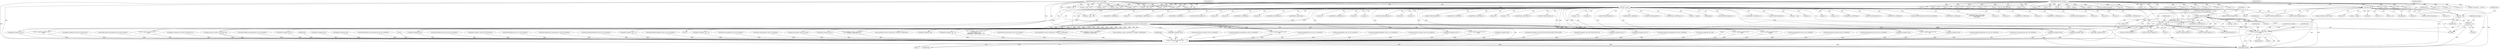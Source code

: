 digraph "0_tcpdump_13d52e9c0e7caf7e6325b0051bc90a49968be67f@pointer" {
"1002570" [label="(Call,print_unknown_data(ndo, tptr, \"\n\t      \", tlen))"];
"1000126" [label="(MethodParameterIn,netdissect_options *ndo)"];
"1000142" [label="(Call,tptr = pptr)"];
"1000128" [label="(MethodParameterIn,const u_char *pptr)"];
"1002454" [label="(Call,tptr +=5)"];
"1002413" [label="(Call,ND_TCHECK2(tptr[0], 5))"];
"1002457" [label="(Call,tlen -= 5)"];
"1002428" [label="(Call,tlen = len)"];
"1000129" [label="(MethodParameterIn,u_int len)"];
"1000145" [label="(Call,tlen=len)"];
"1002927" [label="(Call,print_unknown_data(ndo, pptr, \"\n\t    \", len))"];
"1001698" [label="(Call,len == BGP_MP_NLRI_MINSIZE)"];
"1001584" [label="(Call,decode_labeled_vpn_clnp_prefix(ndo, tptr, buf, sizeof(buf)))"];
"1002554" [label="(Call,ipaddr_string(ndo, tptr))"];
"1001641" [label="(Call,tptr = pptr + len)"];
"1002580" [label="(Call,tlen = len)"];
"1000471" [label="(Call,len % 4)"];
"1000362" [label="(Call,len != 0)"];
"1001047" [label="(Call,ipaddr_string(ndo, tptr+BGP_VPN_RD_LEN+4))"];
"1000598" [label="(Call,ipaddr_string(ndo, tptr))"];
"1002169" [label="(Call,ND_TCHECK2(tptr[0], 2))"];
"1000977" [label="(Call,isonsap_string(ndo, tptr, tlen))"];
"1002127" [label="(Call,print_unknown_data(ndo, tptr-3, \"\n\t    \", tlen))"];
"1002706" [label="(Call,len < 2)"];
"1000682" [label="(Call,print_unknown_data(ndo, tptr, \"\n\t    \", tlen))"];
"1002737" [label="(Call,len < alenlen)"];
"1002930" [label="(Literal,\"\n\t    \")"];
"1002866" [label="(Call,EXTRACT_32BITS(tptr))"];
"1002274" [label="(Call,EXTRACT_32BITS(tptr+2))"];
"1000385" [label="(Call,ND_TCHECK2(tptr[0], len))"];
"1002458" [label="(Identifier,tlen)"];
"1002931" [label="(Identifier,len)"];
"1002076" [label="(Call,decode_multicast_vpn(ndo, tptr, buf, sizeof(buf)))"];
"1002749" [label="(Call,len -= alenlen)"];
"1001764" [label="(Call,decode_labeled_prefix4(ndo, tptr, len, buf, sizeof(buf)))"];
"1002892" [label="(Call,ND_TCHECK2(*pptr,len))"];
"1002326" [label="(Call,tptr+6)"];
"1001633" [label="(Call,print_unknown_data(ndo, tptr, \"\n\t    \", tlen))"];
"1002653" [label="(Call,print_unknown_data(ndo, tptr,\"\n\t      \", length))"];
"1002139" [label="(Call,pptr + len)"];
"1000909" [label="(Call,ip6addr_string(ndo, tptr+BGP_VPN_RD_LEN))"];
"1002449" [label="(Call,EXTRACT_24BITS(tptr+2))"];
"1001804" [label="(Call,decode_labeled_vpn_prefix4(ndo, tptr, buf, sizeof(buf)))"];
"1001408" [label="(Call,decode_prefix6(ndo, tptr, len, buf, sizeof(buf)))"];
"1002603" [label="(Call,tptr += 3)"];
"1000567" [label="(Call,ipaddr_string(ndo, tptr))"];
"1002375" [label="(Call,EXTRACT_16BITS(tptr+4))"];
"1000486" [label="(Call,ND_TCHECK2(tptr[0], 4))"];
"1000147" [label="(Identifier,len)"];
"1002575" [label="(ControlStructure,break;)"];
"1002137" [label="(Call,tptr = pptr + len)"];
"1002681" [label="(Call,as_printf(ndo, astostr, sizeof(astostr), EXTRACT_32BITS(tptr)))"];
"1002405" [label="(Call,tptr +=8)"];
"1000208" [label="(Call,pptr + len)"];
"1002223" [label="(Call,tptr+4)"];
"1002666" [label="(Call,ND_TCHECK2(tptr[0], 4))"];
"1000481" [label="(Call,tlen>0)"];
"1002413" [label="(Call,ND_TCHECK2(tptr[0], 5))"];
"1000190" [label="(Call,!len)"];
"1000129" [label="(MethodParameterIn,u_int len)"];
"1000573" [label="(Call,len % 4)"];
"1002476" [label="(Call,ipaddr_string(ndo, tptr))"];
"1000126" [label="(MethodParameterIn,netdissect_options *ndo)"];
"1001665" [label="(Call,EXTRACT_16BITS(tptr))"];
"1000445" [label="(Call,ND_TCHECK2(tptr[0], 8))"];
"1002242" [label="(Call,EXTRACT_16BITS(tptr+6))"];
"1000456" [label="(Call,as_printf(ndo, astostr, sizeof(astostr), EXTRACT_32BITS(tptr)))"];
"1002658" [label="(Call,tptr += length)"];
"1002410" [label="(Block,)"];
"1002450" [label="(Call,tptr+2)"];
"1000587" [label="(Call,ND_TCHECK2(tptr[0], 4))"];
"1002599" [label="(Call,EXTRACT_16BITS(tptr+1))"];
"1000321" [label="(Call,ND_TCHECK2(tptr[0], 4))"];
"1001115" [label="(Call,tptr += tlen)"];
"1002387" [label="(Call,tptr+2)"];
"1002417" [label="(Literal,5)"];
"1002879" [label="(Call,len > 12)"];
"1002107" [label="(Call,ND_TCHECK2(*(tptr-3),tlen))"];
"1002261" [label="(Call,tptr+2)"];
"1002164" [label="(Call,tlen>0)"];
"1002661" [label="(Call,tlen -= length)"];
"1000542" [label="(Call,tptr +=4)"];
"1000583" [label="(Call,tlen>0)"];
"1002691" [label="(Call,len -=4)"];
"1002686" [label="(Call,EXTRACT_32BITS(tptr))"];
"1001091" [label="(Call,ND_TCHECK2(tptr[0], tlen))"];
"1002497" [label="(Call,ipaddr_string(ndo, tptr))"];
"1002588" [label="(Call,ND_TCHECK2(tptr[0], 3))"];
"1002852" [label="(Call,len > 0)"];
"1000461" [label="(Call,EXTRACT_32BITS(tptr))"];
"1002454" [label="(Call,tptr +=5)"];
"1002419" [label="(Identifier,tunnel_type)"];
"1000338" [label="(Call,len != 4)"];
"1002534" [label="(Call,ipaddr_string(ndo, tptr))"];
"1001520" [label="(Call,decode_labeled_vpn_l2(ndo, tptr, buf, sizeof(buf)))"];
"1002500" [label="(Call,ipaddr_string(ndo, tptr+4))"];
"1001658" [label="(Call,ND_TCHECK2(tptr[0], BGP_MP_NLRI_MINSIZE))"];
"1002723" [label="(Call,len -= 2)"];
"1002887" [label="(Call,len -= 12)"];
"1002922" [label="(Block,)"];
"1002927" [label="(Call,print_unknown_data(ndo, pptr, \"\n\t    \", len))"];
"1001312" [label="(Call,decode_rt_routing_info(ndo, tptr, buf, sizeof(buf)))"];
"1002672" [label="(Call,len < 4)"];
"1002461" [label="(Identifier,tunnel_type)"];
"1001110" [label="(Call,print_unknown_data(ndo, tptr, \"\n\t    \", tlen))"];
"1002572" [label="(Identifier,tptr)"];
"1001280" [label="(Call,decode_labeled_vpn_prefix4(ndo, tptr, buf, sizeof(buf)))"];
"1002828" [label="(Call,len -= alen)"];
"1002928" [label="(Identifier,ndo)"];
"1002455" [label="(Identifier,tptr)"];
"1002429" [label="(Identifier,tlen)"];
"1000376" [label="(Call,len != 8)"];
"1000767" [label="(Call,ipaddr_string(ndo, tptr))"];
"1000622" [label="(Call,EXTRACT_16BITS(tptr))"];
"1000539" [label="(Call,tlen -=4)"];
"1001711" [label="(Call,pptr + len)"];
"1000861" [label="(Call,ip6addr_string(ndo, tptr))"];
"1002012" [label="(Call,decode_labeled_vpn_clnp_prefix(ndo, tptr, buf, sizeof(buf)))"];
"1000421" [label="(Call,as_printf(ndo, astostr, sizeof(astostr),\n\t\t\tEXTRACT_32BITS(tptr)))"];
"1000170" [label="(Call,tok2str(bgp_origin_values,\n\t\t\t\t\t\t\"Unknown Origin Typecode\",\n\t\t\t\t\t\ttptr[0]))"];
"1002933" [label="(Literal,1)"];
"1000436" [label="(Call,len != 8)"];
"1002818" [label="(Call,bgp_attr_print(ndo, atype, tptr, alen))"];
"1002600" [label="(Call,tptr+1)"];
"1002255" [label="(Call,as_printf(ndo, astostr, sizeof(astostr),\n\t\t\t    EXTRACT_32BITS(tptr+2)))"];
"1000373" [label="(Call,len != 6)"];
"1002316" [label="(Call,ipaddr_string(ndo, tptr+2))"];
"1000153" [label="(Call,len != 1)"];
"1002570" [label="(Call,print_unknown_data(ndo, tptr, \"\n\t      \", tlen))"];
"1000149" [label="(Identifier,atype)"];
"1002218" [label="(Call,tptr+4)"];
"1001948" [label="(Call,decode_labeled_vpn_l2(ndo, tptr, buf, sizeof(buf)))"];
"1000428" [label="(Call,ipaddr_string(ndo, tptr + 4))"];
"1000130" [label="(Block,)"];
"1000493" [label="(Call,EXTRACT_32BITS(tptr))"];
"1002523" [label="(Call,ND_TCHECK2(tptr[0], 8))"];
"1002937" [label="(MethodReturn,RET)"];
"1000258" [label="(Call,as_printf(ndo, astostr, sizeof(astostr),\n\t\t\t\tas_size == 2 ?\n\t\t\t\tEXTRACT_16BITS(&tptr[2 + i]) :\n\t\t\t\tEXTRACT_32BITS(&tptr[2 + i])))"];
"1002465" [label="(Call,ND_TCHECK2(tptr[0], 8))"];
"1002367" [label="(Call,tptr+2)"];
"1000180" [label="(Call,len % 2)"];
"1002302" [label="(Call,ipaddr_string(ndo, tptr+2))"];
"1002217" [label="(Call,EXTRACT_32BITS(tptr+4))"];
"1000815" [label="(Call,ipaddr_string(ndo, tptr+BGP_VPN_RD_LEN))"];
"1001724" [label="(Call,decode_prefix4(ndo, tptr, len, buf, sizeof(buf)))"];
"1001643" [label="(Call,pptr + len)"];
"1000347" [label="(Call,ND_TCHECK2(tptr[0], 4))"];
"1002915" [label="(Call,ndo->ndo_vflag > 1 && len)"];
"1000143" [label="(Identifier,tptr)"];
"1002239" [label="(Call,tptr+2)"];
"1001448" [label="(Call,decode_labeled_prefix6(ndo, tptr, len, buf, sizeof(buf)))"];
"1000146" [label="(Identifier,tlen)"];
"1001980" [label="(Call,decode_clnp_prefix(ndo, tptr, buf, sizeof(buf)))"];
"1000312" [label="(Call,len != 4)"];
"1000408" [label="(Call,ipaddr_string(ndo, tptr + 2))"];
"1002507" [label="(Call,ND_TCHECK2(tptr[0], 4))"];
"1002237" [label="(Call,ipaddr_string(ndo, tptr+2))"];
"1001187" [label="(Call,pptr + len)"];
"1002569" [label="(Block,)"];
"1002343" [label="(Call,tptr+6)"];
"1002304" [label="(Call,tptr+2)"];
"1002428" [label="(Call,tlen = len)"];
"1002264" [label="(Call,EXTRACT_16BITS(tptr+6))"];
"1001552" [label="(Call,decode_clnp_prefix(ndo, tptr, buf, sizeof(buf)))"];
"1000391" [label="(Call,len == 6)"];
"1002574" [label="(Identifier,tlen)"];
"1001916" [label="(Call,decode_labeled_vpn_prefix6(ndo, tptr, buf, sizeof(buf)))"];
"1000142" [label="(Call,tptr = pptr)"];
"1002176" [label="(Call,EXTRACT_16BITS(tptr))"];
"1002571" [label="(Identifier,ndo)"];
"1002908" [label="(Call,print_unknown_data(ndo, pptr, \"\n\t    \", len))"];
"1002109" [label="(Call,tptr-3)"];
"1002212" [label="(Call,EXTRACT_16BITS(tptr+2))"];
"1002372" [label="(Call,tptr+3)"];
"1001240" [label="(Call,decode_labeled_prefix4(ndo, tptr, len, buf, sizeof(buf)))"];
"1000426" [label="(Call,EXTRACT_32BITS(tptr))"];
"1000463" [label="(Call,ipaddr_string(ndo, tptr + 4))"];
"1000615" [label="(Call,ND_TCHECK2(tptr[0], 3))"];
"1001376" [label="(Call,decode_mdt_vpn_nlri(ndo, tptr, buf, sizeof(buf)))"];
"1002929" [label="(Identifier,pptr)"];
"1001344" [label="(Call,decode_multicast_vpn(ndo, tptr, buf, sizeof(buf)))"];
"1002402" [label="(Call,tlen -=8)"];
"1001488" [label="(Call,decode_labeled_vpn_prefix6(ndo, tptr, buf, sizeof(buf)))"];
"1002243" [label="(Call,tptr+6)"];
"1002486" [label="(Call,ND_TCHECK2(tptr[0], 8))"];
"1001200" [label="(Call,decode_prefix4(ndo, tptr, len, buf, sizeof(buf)))"];
"1002543" [label="(Call,ND_TCHECK2(tptr[0], 8))"];
"1002318" [label="(Call,tptr+2)"];
"1002424" [label="(Call,flags = *tptr)"];
"1002479" [label="(Call,ipaddr_string(ndo, tptr+4))"];
"1002835" [label="(Call,len == 0)"];
"1001836" [label="(Call,decode_prefix6(ndo, tptr, len, buf, sizeof(buf)))"];
"1001876" [label="(Call,decode_labeled_prefix6(ndo, tptr, len, buf, sizeof(buf)))"];
"1000406" [label="(Call,EXTRACT_16BITS(tptr))"];
"1000206" [label="(Call,tptr < pptr + len)"];
"1000128" [label="(MethodParameterIn,const u_char *pptr)"];
"1002573" [label="(Literal,\"\n\t      \")"];
"1000401" [label="(Call,as_printf(ndo, astostr, sizeof(astostr), EXTRACT_16BITS(tptr)))"];
"1002349" [label="(Call,tptr+6)"];
"1002386" [label="(Call,EXTRACT_16BITS(tptr+2))"];
"1002414" [label="(Call,tptr[0])"];
"1002044" [label="(Call,decode_mdt_vpn_nlri(ndo, tptr, buf, sizeof(buf)))"];
"1002459" [label="(Literal,5)"];
"1002154" [label="(Call,len % 8)"];
"1000955" [label="(Call,ipaddr_string(ndo, tptr))"];
"1000548" [label="(Call,len != 4)"];
"1002923" [label="(Call,ND_TCHECK2(*pptr,len))"];
"1000145" [label="(Call,tlen=len)"];
"1002838" [label="(Call,len % 12)"];
"1000357" [label="(Call,EXTRACT_32BITS(tptr))"];
"1000144" [label="(Identifier,pptr)"];
"1000533" [label="(Call,tlen>4)"];
"1000200" [label="(Call,bgp_attr_get_as_size(ndo, atype, pptr, len))"];
"1002433" [label="(Identifier,ndo)"];
"1002333" [label="(Call,tptr+7)"];
"1002396" [label="(Call,print_unknown_data(ndo, tptr, \"\n\t      \", 8))"];
"1002457" [label="(Call,tlen -= 5)"];
"1002260" [label="(Call,EXTRACT_32BITS(tptr+2))"];
"1002265" [label="(Call,tptr+6)"];
"1002421" [label="(Call,tptr+1)"];
"1002456" [label="(Literal,5)"];
"1001076" [label="(Call,ip6addr_string(ndo, tptr+BGP_VPN_RD_LEN+3))"];
"1002275" [label="(Call,tptr+2)"];
"1000331" [label="(Call,ipaddr_string(ndo, tptr))"];
"1002517" [label="(Call,ipaddr_string(ndo, tptr))"];
"1001185" [label="(Call,tptr < pptr + len)"];
"1002221" [label="(Call,ipaddr_string(ndo, tptr+4))"];
"1001018" [label="(Call,isonsap_string(ndo, tptr+BGP_VPN_RD_LEN,tlen-BGP_VPN_RD_LEN))"];
"1001709" [label="(Call,tptr < pptr + len)"];
"1000557" [label="(Call,ND_TCHECK2(tptr[0], 4))"];
"1002376" [label="(Call,tptr+4)"];
"1001615" [label="(Call,ND_TCHECK2(*tptr,tlen))"];
"1002430" [label="(Identifier,len)"];
"1002213" [label="(Call,tptr+2)"];
"1000663" [label="(Call,ND_TCHECK2(tptr[0], tlen))"];
"1002570" -> "1002569"  [label="AST: "];
"1002570" -> "1002574"  [label="CFG: "];
"1002571" -> "1002570"  [label="AST: "];
"1002572" -> "1002570"  [label="AST: "];
"1002573" -> "1002570"  [label="AST: "];
"1002574" -> "1002570"  [label="AST: "];
"1002575" -> "1002570"  [label="CFG: "];
"1002570" -> "1002937"  [label="DDG: "];
"1002570" -> "1002937"  [label="DDG: "];
"1002570" -> "1002937"  [label="DDG: "];
"1002570" -> "1002937"  [label="DDG: "];
"1000126" -> "1002570"  [label="DDG: "];
"1000142" -> "1002570"  [label="DDG: "];
"1002454" -> "1002570"  [label="DDG: "];
"1002413" -> "1002570"  [label="DDG: "];
"1002457" -> "1002570"  [label="DDG: "];
"1000145" -> "1002570"  [label="DDG: "];
"1002570" -> "1002927"  [label="DDG: "];
"1000126" -> "1000125"  [label="AST: "];
"1000126" -> "1002937"  [label="DDG: "];
"1000126" -> "1000200"  [label="DDG: "];
"1000126" -> "1000258"  [label="DDG: "];
"1000126" -> "1000331"  [label="DDG: "];
"1000126" -> "1000401"  [label="DDG: "];
"1000126" -> "1000408"  [label="DDG: "];
"1000126" -> "1000421"  [label="DDG: "];
"1000126" -> "1000428"  [label="DDG: "];
"1000126" -> "1000456"  [label="DDG: "];
"1000126" -> "1000463"  [label="DDG: "];
"1000126" -> "1000567"  [label="DDG: "];
"1000126" -> "1000598"  [label="DDG: "];
"1000126" -> "1000682"  [label="DDG: "];
"1000126" -> "1001110"  [label="DDG: "];
"1000126" -> "1001633"  [label="DDG: "];
"1000126" -> "1002127"  [label="DDG: "];
"1000126" -> "1002221"  [label="DDG: "];
"1000126" -> "1002237"  [label="DDG: "];
"1000126" -> "1002255"  [label="DDG: "];
"1000126" -> "1002302"  [label="DDG: "];
"1000126" -> "1002316"  [label="DDG: "];
"1000126" -> "1002396"  [label="DDG: "];
"1000126" -> "1002476"  [label="DDG: "];
"1000126" -> "1002479"  [label="DDG: "];
"1000126" -> "1002497"  [label="DDG: "];
"1000126" -> "1002500"  [label="DDG: "];
"1000126" -> "1002517"  [label="DDG: "];
"1000126" -> "1002534"  [label="DDG: "];
"1000126" -> "1002554"  [label="DDG: "];
"1000126" -> "1002653"  [label="DDG: "];
"1000126" -> "1002681"  [label="DDG: "];
"1000126" -> "1002818"  [label="DDG: "];
"1000126" -> "1002908"  [label="DDG: "];
"1000126" -> "1002927"  [label="DDG: "];
"1000142" -> "1000130"  [label="AST: "];
"1000142" -> "1000144"  [label="CFG: "];
"1000143" -> "1000142"  [label="AST: "];
"1000144" -> "1000142"  [label="AST: "];
"1000146" -> "1000142"  [label="CFG: "];
"1000142" -> "1002937"  [label="DDG: "];
"1000142" -> "1002937"  [label="DDG: "];
"1000128" -> "1000142"  [label="DDG: "];
"1000142" -> "1000170"  [label="DDG: "];
"1000142" -> "1000206"  [label="DDG: "];
"1000142" -> "1000321"  [label="DDG: "];
"1000142" -> "1000331"  [label="DDG: "];
"1000142" -> "1000347"  [label="DDG: "];
"1000142" -> "1000357"  [label="DDG: "];
"1000142" -> "1000385"  [label="DDG: "];
"1000142" -> "1000406"  [label="DDG: "];
"1000142" -> "1000426"  [label="DDG: "];
"1000142" -> "1000445"  [label="DDG: "];
"1000142" -> "1000461"  [label="DDG: "];
"1000142" -> "1000486"  [label="DDG: "];
"1000142" -> "1000493"  [label="DDG: "];
"1000142" -> "1000542"  [label="DDG: "];
"1000142" -> "1000557"  [label="DDG: "];
"1000142" -> "1000567"  [label="DDG: "];
"1000142" -> "1000587"  [label="DDG: "];
"1000142" -> "1000598"  [label="DDG: "];
"1000142" -> "1000615"  [label="DDG: "];
"1000142" -> "1000622"  [label="DDG: "];
"1000142" -> "1000663"  [label="DDG: "];
"1000142" -> "1000682"  [label="DDG: "];
"1000142" -> "1001091"  [label="DDG: "];
"1000142" -> "1001110"  [label="DDG: "];
"1000142" -> "1001115"  [label="DDG: "];
"1000142" -> "1001633"  [label="DDG: "];
"1000142" -> "1001658"  [label="DDG: "];
"1000142" -> "1001665"  [label="DDG: "];
"1000142" -> "1002109"  [label="DDG: "];
"1000142" -> "1002169"  [label="DDG: "];
"1000142" -> "1002176"  [label="DDG: "];
"1000142" -> "1002212"  [label="DDG: "];
"1000142" -> "1002213"  [label="DDG: "];
"1000142" -> "1002217"  [label="DDG: "];
"1000142" -> "1002218"  [label="DDG: "];
"1000142" -> "1002221"  [label="DDG: "];
"1000142" -> "1002223"  [label="DDG: "];
"1000142" -> "1002237"  [label="DDG: "];
"1000142" -> "1002239"  [label="DDG: "];
"1000142" -> "1002242"  [label="DDG: "];
"1000142" -> "1002243"  [label="DDG: "];
"1000142" -> "1002260"  [label="DDG: "];
"1000142" -> "1002261"  [label="DDG: "];
"1000142" -> "1002264"  [label="DDG: "];
"1000142" -> "1002265"  [label="DDG: "];
"1000142" -> "1002274"  [label="DDG: "];
"1000142" -> "1002275"  [label="DDG: "];
"1000142" -> "1002302"  [label="DDG: "];
"1000142" -> "1002304"  [label="DDG: "];
"1000142" -> "1002316"  [label="DDG: "];
"1000142" -> "1002318"  [label="DDG: "];
"1000142" -> "1002326"  [label="DDG: "];
"1000142" -> "1002333"  [label="DDG: "];
"1000142" -> "1002343"  [label="DDG: "];
"1000142" -> "1002349"  [label="DDG: "];
"1000142" -> "1002367"  [label="DDG: "];
"1000142" -> "1002372"  [label="DDG: "];
"1000142" -> "1002375"  [label="DDG: "];
"1000142" -> "1002376"  [label="DDG: "];
"1000142" -> "1002386"  [label="DDG: "];
"1000142" -> "1002387"  [label="DDG: "];
"1000142" -> "1002396"  [label="DDG: "];
"1000142" -> "1002405"  [label="DDG: "];
"1000142" -> "1002413"  [label="DDG: "];
"1000142" -> "1002421"  [label="DDG: "];
"1000142" -> "1002449"  [label="DDG: "];
"1000142" -> "1002450"  [label="DDG: "];
"1000142" -> "1002454"  [label="DDG: "];
"1000142" -> "1002465"  [label="DDG: "];
"1000142" -> "1002476"  [label="DDG: "];
"1000142" -> "1002486"  [label="DDG: "];
"1000142" -> "1002497"  [label="DDG: "];
"1000142" -> "1002507"  [label="DDG: "];
"1000142" -> "1002517"  [label="DDG: "];
"1000142" -> "1002523"  [label="DDG: "];
"1000142" -> "1002534"  [label="DDG: "];
"1000142" -> "1002543"  [label="DDG: "];
"1000142" -> "1002554"  [label="DDG: "];
"1000142" -> "1002588"  [label="DDG: "];
"1000142" -> "1002599"  [label="DDG: "];
"1000142" -> "1002600"  [label="DDG: "];
"1000142" -> "1002603"  [label="DDG: "];
"1000142" -> "1002653"  [label="DDG: "];
"1000142" -> "1002658"  [label="DDG: "];
"1000142" -> "1002666"  [label="DDG: "];
"1000142" -> "1002686"  [label="DDG: "];
"1000142" -> "1002866"  [label="DDG: "];
"1000128" -> "1000125"  [label="AST: "];
"1000128" -> "1002937"  [label="DDG: "];
"1000128" -> "1000200"  [label="DDG: "];
"1000128" -> "1000206"  [label="DDG: "];
"1000128" -> "1000208"  [label="DDG: "];
"1000128" -> "1001185"  [label="DDG: "];
"1000128" -> "1001187"  [label="DDG: "];
"1000128" -> "1001641"  [label="DDG: "];
"1000128" -> "1001643"  [label="DDG: "];
"1000128" -> "1001709"  [label="DDG: "];
"1000128" -> "1001711"  [label="DDG: "];
"1000128" -> "1002137"  [label="DDG: "];
"1000128" -> "1002139"  [label="DDG: "];
"1000128" -> "1002908"  [label="DDG: "];
"1000128" -> "1002927"  [label="DDG: "];
"1002454" -> "1002410"  [label="AST: "];
"1002454" -> "1002456"  [label="CFG: "];
"1002455" -> "1002454"  [label="AST: "];
"1002456" -> "1002454"  [label="AST: "];
"1002458" -> "1002454"  [label="CFG: "];
"1002454" -> "1002937"  [label="DDG: "];
"1002413" -> "1002454"  [label="DDG: "];
"1002454" -> "1002465"  [label="DDG: "];
"1002454" -> "1002476"  [label="DDG: "];
"1002454" -> "1002486"  [label="DDG: "];
"1002454" -> "1002497"  [label="DDG: "];
"1002454" -> "1002507"  [label="DDG: "];
"1002454" -> "1002517"  [label="DDG: "];
"1002454" -> "1002523"  [label="DDG: "];
"1002454" -> "1002534"  [label="DDG: "];
"1002454" -> "1002543"  [label="DDG: "];
"1002454" -> "1002554"  [label="DDG: "];
"1002413" -> "1002410"  [label="AST: "];
"1002413" -> "1002417"  [label="CFG: "];
"1002414" -> "1002413"  [label="AST: "];
"1002417" -> "1002413"  [label="AST: "];
"1002419" -> "1002413"  [label="CFG: "];
"1002413" -> "1002937"  [label="DDG: "];
"1002413" -> "1002937"  [label="DDG: "];
"1002413" -> "1002421"  [label="DDG: "];
"1002413" -> "1002424"  [label="DDG: "];
"1002413" -> "1002449"  [label="DDG: "];
"1002413" -> "1002450"  [label="DDG: "];
"1002413" -> "1002465"  [label="DDG: "];
"1002413" -> "1002486"  [label="DDG: "];
"1002413" -> "1002507"  [label="DDG: "];
"1002413" -> "1002523"  [label="DDG: "];
"1002413" -> "1002543"  [label="DDG: "];
"1002457" -> "1002410"  [label="AST: "];
"1002457" -> "1002459"  [label="CFG: "];
"1002458" -> "1002457"  [label="AST: "];
"1002459" -> "1002457"  [label="AST: "];
"1002461" -> "1002457"  [label="CFG: "];
"1002457" -> "1002937"  [label="DDG: "];
"1002428" -> "1002457"  [label="DDG: "];
"1002428" -> "1002410"  [label="AST: "];
"1002428" -> "1002430"  [label="CFG: "];
"1002429" -> "1002428"  [label="AST: "];
"1002430" -> "1002428"  [label="AST: "];
"1002433" -> "1002428"  [label="CFG: "];
"1000129" -> "1002428"  [label="DDG: "];
"1000129" -> "1000125"  [label="AST: "];
"1000129" -> "1002937"  [label="DDG: "];
"1000129" -> "1000145"  [label="DDG: "];
"1000129" -> "1000153"  [label="DDG: "];
"1000129" -> "1000180"  [label="DDG: "];
"1000129" -> "1000190"  [label="DDG: "];
"1000129" -> "1000200"  [label="DDG: "];
"1000129" -> "1000206"  [label="DDG: "];
"1000129" -> "1000208"  [label="DDG: "];
"1000129" -> "1000312"  [label="DDG: "];
"1000129" -> "1000338"  [label="DDG: "];
"1000129" -> "1000362"  [label="DDG: "];
"1000129" -> "1000373"  [label="DDG: "];
"1000129" -> "1000376"  [label="DDG: "];
"1000129" -> "1000385"  [label="DDG: "];
"1000129" -> "1000391"  [label="DDG: "];
"1000129" -> "1000436"  [label="DDG: "];
"1000129" -> "1000471"  [label="DDG: "];
"1000129" -> "1000548"  [label="DDG: "];
"1000129" -> "1000573"  [label="DDG: "];
"1000129" -> "1001185"  [label="DDG: "];
"1000129" -> "1001187"  [label="DDG: "];
"1000129" -> "1001641"  [label="DDG: "];
"1000129" -> "1001643"  [label="DDG: "];
"1000129" -> "1001698"  [label="DDG: "];
"1000129" -> "1001709"  [label="DDG: "];
"1000129" -> "1001711"  [label="DDG: "];
"1000129" -> "1002137"  [label="DDG: "];
"1000129" -> "1002139"  [label="DDG: "];
"1000129" -> "1002154"  [label="DDG: "];
"1000129" -> "1002580"  [label="DDG: "];
"1000129" -> "1002672"  [label="DDG: "];
"1000129" -> "1002691"  [label="DDG: "];
"1000129" -> "1002706"  [label="DDG: "];
"1000129" -> "1002723"  [label="DDG: "];
"1000129" -> "1002737"  [label="DDG: "];
"1000129" -> "1002749"  [label="DDG: "];
"1000129" -> "1002828"  [label="DDG: "];
"1000129" -> "1002835"  [label="DDG: "];
"1000129" -> "1002838"  [label="DDG: "];
"1000129" -> "1002852"  [label="DDG: "];
"1000129" -> "1002879"  [label="DDG: "];
"1000129" -> "1002887"  [label="DDG: "];
"1000129" -> "1002892"  [label="DDG: "];
"1000129" -> "1002908"  [label="DDG: "];
"1000129" -> "1002915"  [label="DDG: "];
"1000129" -> "1002923"  [label="DDG: "];
"1000129" -> "1002927"  [label="DDG: "];
"1000145" -> "1000130"  [label="AST: "];
"1000145" -> "1000147"  [label="CFG: "];
"1000146" -> "1000145"  [label="AST: "];
"1000147" -> "1000145"  [label="AST: "];
"1000149" -> "1000145"  [label="CFG: "];
"1000145" -> "1002937"  [label="DDG: "];
"1000145" -> "1002937"  [label="DDG: "];
"1000145" -> "1000481"  [label="DDG: "];
"1000145" -> "1000533"  [label="DDG: "];
"1000145" -> "1000539"  [label="DDG: "];
"1000145" -> "1000583"  [label="DDG: "];
"1000145" -> "1000663"  [label="DDG: "];
"1000145" -> "1001091"  [label="DDG: "];
"1000145" -> "1001615"  [label="DDG: "];
"1000145" -> "1002107"  [label="DDG: "];
"1000145" -> "1002164"  [label="DDG: "];
"1000145" -> "1002402"  [label="DDG: "];
"1000145" -> "1002661"  [label="DDG: "];
"1002927" -> "1002922"  [label="AST: "];
"1002927" -> "1002931"  [label="CFG: "];
"1002928" -> "1002927"  [label="AST: "];
"1002929" -> "1002927"  [label="AST: "];
"1002930" -> "1002927"  [label="AST: "];
"1002931" -> "1002927"  [label="AST: "];
"1002933" -> "1002927"  [label="CFG: "];
"1002927" -> "1002937"  [label="DDG: "];
"1002927" -> "1002937"  [label="DDG: "];
"1002927" -> "1002937"  [label="DDG: "];
"1002927" -> "1002937"  [label="DDG: "];
"1000815" -> "1002927"  [label="DDG: "];
"1000682" -> "1002927"  [label="DDG: "];
"1001804" -> "1002927"  [label="DDG: "];
"1001047" -> "1002927"  [label="DDG: "];
"1001018" -> "1002927"  [label="DDG: "];
"1001724" -> "1002927"  [label="DDG: "];
"1001916" -> "1002927"  [label="DDG: "];
"1000861" -> "1002927"  [label="DDG: "];
"1000258" -> "1002927"  [label="DDG: "];
"1001520" -> "1002927"  [label="DDG: "];
"1001376" -> "1002927"  [label="DDG: "];
"1001948" -> "1002927"  [label="DDG: "];
"1001876" -> "1002927"  [label="DDG: "];
"1002534" -> "1002927"  [label="DDG: "];
"1000200" -> "1002927"  [label="DDG: "];
"1000200" -> "1002927"  [label="DDG: "];
"1002554" -> "1002927"  [label="DDG: "];
"1000598" -> "1002927"  [label="DDG: "];
"1001448" -> "1002927"  [label="DDG: "];
"1000567" -> "1002927"  [label="DDG: "];
"1002908" -> "1002927"  [label="DDG: "];
"1002908" -> "1002927"  [label="DDG: "];
"1001312" -> "1002927"  [label="DDG: "];
"1002221" -> "1002927"  [label="DDG: "];
"1000408" -> "1002927"  [label="DDG: "];
"1002044" -> "1002927"  [label="DDG: "];
"1001633" -> "1002927"  [label="DDG: "];
"1002127" -> "1002927"  [label="DDG: "];
"1000331" -> "1002927"  [label="DDG: "];
"1001110" -> "1002927"  [label="DDG: "];
"1002517" -> "1002927"  [label="DDG: "];
"1002012" -> "1002927"  [label="DDG: "];
"1001076" -> "1002927"  [label="DDG: "];
"1001240" -> "1002927"  [label="DDG: "];
"1000909" -> "1002927"  [label="DDG: "];
"1001980" -> "1002927"  [label="DDG: "];
"1002316" -> "1002927"  [label="DDG: "];
"1000463" -> "1002927"  [label="DDG: "];
"1001584" -> "1002927"  [label="DDG: "];
"1001836" -> "1002927"  [label="DDG: "];
"1002479" -> "1002927"  [label="DDG: "];
"1002076" -> "1002927"  [label="DDG: "];
"1002255" -> "1002927"  [label="DDG: "];
"1002818" -> "1002927"  [label="DDG: "];
"1001408" -> "1002927"  [label="DDG: "];
"1002681" -> "1002927"  [label="DDG: "];
"1001280" -> "1002927"  [label="DDG: "];
"1001344" -> "1002927"  [label="DDG: "];
"1002237" -> "1002927"  [label="DDG: "];
"1002302" -> "1002927"  [label="DDG: "];
"1001764" -> "1002927"  [label="DDG: "];
"1001488" -> "1002927"  [label="DDG: "];
"1001552" -> "1002927"  [label="DDG: "];
"1000977" -> "1002927"  [label="DDG: "];
"1000955" -> "1002927"  [label="DDG: "];
"1000428" -> "1002927"  [label="DDG: "];
"1000767" -> "1002927"  [label="DDG: "];
"1002653" -> "1002927"  [label="DDG: "];
"1002396" -> "1002927"  [label="DDG: "];
"1001200" -> "1002927"  [label="DDG: "];
"1002500" -> "1002927"  [label="DDG: "];
"1002923" -> "1002927"  [label="DDG: "];
}
